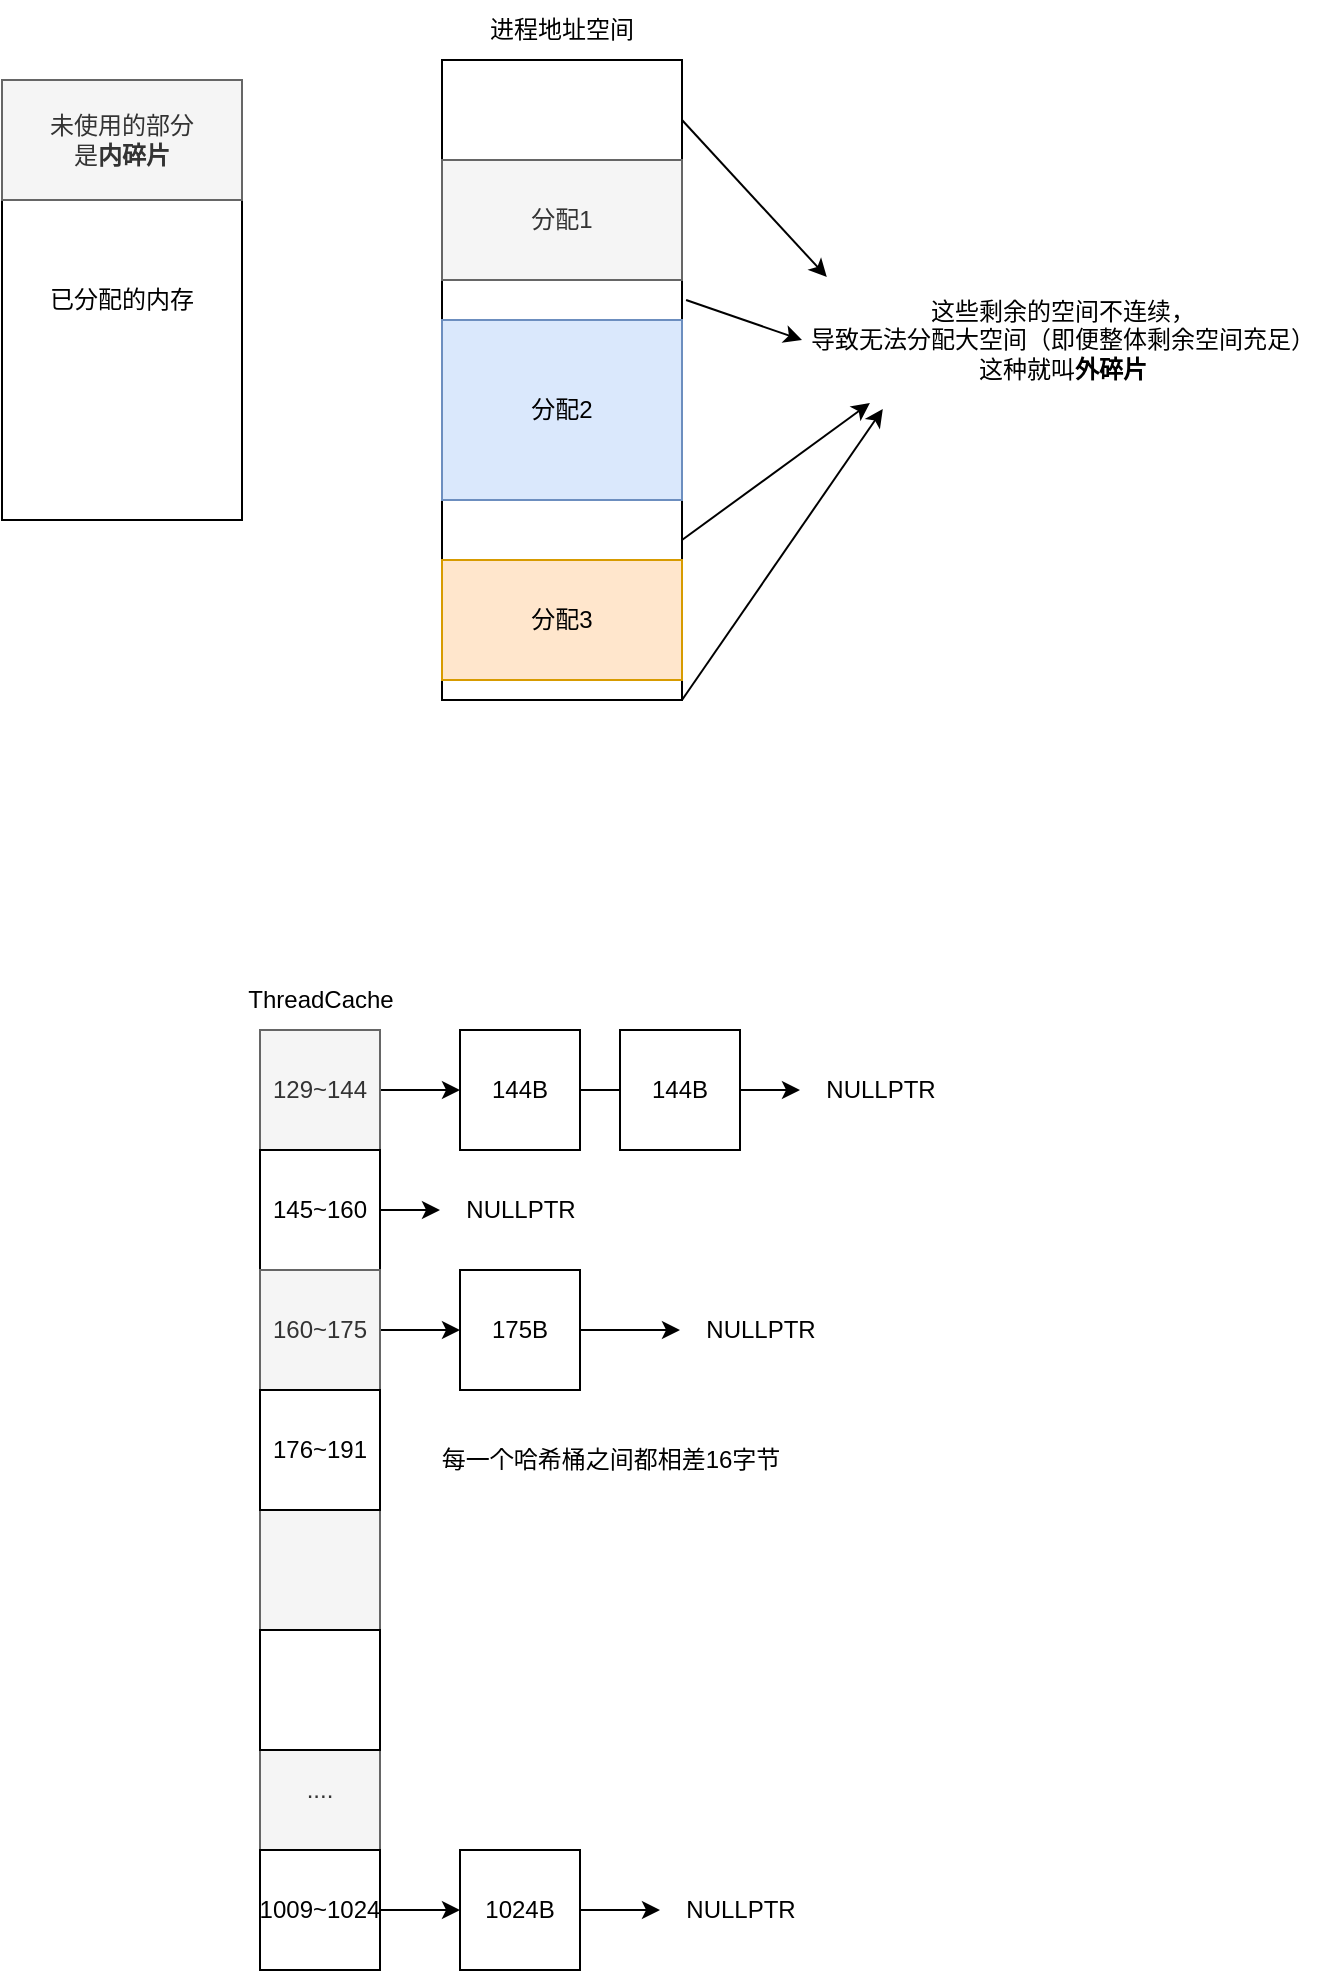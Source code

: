 <mxfile version="23.1.5" type="device">
  <diagram name="第 1 页" id="-S2tFFtkINJocTdcbrvZ">
    <mxGraphModel dx="958" dy="662" grid="1" gridSize="10" guides="1" tooltips="1" connect="1" arrows="1" fold="1" page="1" pageScale="1" pageWidth="827" pageHeight="1169" math="0" shadow="0">
      <root>
        <mxCell id="0" />
        <mxCell id="1" parent="0" />
        <mxCell id="RD_Kn3eTQgftrucP7Ojp-1" value="已分配的内存" style="rounded=0;whiteSpace=wrap;html=1;" parent="1" vertex="1">
          <mxGeometry x="120" y="140" width="120" height="220" as="geometry" />
        </mxCell>
        <mxCell id="RD_Kn3eTQgftrucP7Ojp-2" value="" style="endArrow=none;html=1;rounded=0;entryX=1;entryY=0.25;entryDx=0;entryDy=0;exitX=0;exitY=0.25;exitDx=0;exitDy=0;" parent="1" source="RD_Kn3eTQgftrucP7Ojp-1" target="RD_Kn3eTQgftrucP7Ojp-1" edge="1">
          <mxGeometry width="50" height="50" relative="1" as="geometry">
            <mxPoint x="140" y="180" as="sourcePoint" />
            <mxPoint x="190" y="130" as="targetPoint" />
          </mxGeometry>
        </mxCell>
        <mxCell id="RD_Kn3eTQgftrucP7Ojp-4" value="" style="rounded=0;whiteSpace=wrap;html=1;" parent="1" vertex="1">
          <mxGeometry x="340" y="130" width="120" height="320" as="geometry" />
        </mxCell>
        <mxCell id="RD_Kn3eTQgftrucP7Ojp-5" value="进程地址空间" style="text;html=1;align=center;verticalAlign=middle;whiteSpace=wrap;rounded=0;" parent="1" vertex="1">
          <mxGeometry x="350" y="100" width="100" height="30" as="geometry" />
        </mxCell>
        <mxCell id="RD_Kn3eTQgftrucP7Ojp-6" value="分配1" style="rounded=0;whiteSpace=wrap;html=1;fillColor=#f5f5f5;fontColor=#333333;strokeColor=#666666;" parent="1" vertex="1">
          <mxGeometry x="340" y="180" width="120" height="60" as="geometry" />
        </mxCell>
        <mxCell id="RD_Kn3eTQgftrucP7Ojp-7" value="分配2" style="rounded=0;whiteSpace=wrap;html=1;fillColor=#dae8fc;strokeColor=#6c8ebf;" parent="1" vertex="1">
          <mxGeometry x="340" y="260" width="120" height="90" as="geometry" />
        </mxCell>
        <mxCell id="RD_Kn3eTQgftrucP7Ojp-8" value="分配3" style="rounded=0;whiteSpace=wrap;html=1;fillColor=#ffe6cc;strokeColor=#d79b00;" parent="1" vertex="1">
          <mxGeometry x="340" y="380" width="120" height="60" as="geometry" />
        </mxCell>
        <mxCell id="RD_Kn3eTQgftrucP7Ojp-9" value="" style="endArrow=classic;html=1;rounded=0;entryX=0.08;entryY=-0.025;entryDx=0;entryDy=0;entryPerimeter=0;" parent="1" target="RD_Kn3eTQgftrucP7Ojp-10" edge="1">
          <mxGeometry width="50" height="50" relative="1" as="geometry">
            <mxPoint x="460" y="160" as="sourcePoint" />
            <mxPoint x="530" y="240" as="targetPoint" />
          </mxGeometry>
        </mxCell>
        <mxCell id="RD_Kn3eTQgftrucP7Ojp-10" value="这些剩余的空间不连续，&lt;br&gt;导致无法分配大空间（即便整体剩余空间充足）&lt;br&gt;这种就叫&lt;b&gt;外碎片&lt;/b&gt;" style="text;html=1;align=center;verticalAlign=middle;resizable=0;points=[];autosize=1;strokeColor=none;fillColor=none;" parent="1" vertex="1">
          <mxGeometry x="510" y="240" width="280" height="60" as="geometry" />
        </mxCell>
        <mxCell id="RD_Kn3eTQgftrucP7Ojp-11" value="" style="endArrow=classic;html=1;rounded=0;exitX=1.017;exitY=0.375;exitDx=0;exitDy=0;exitPerimeter=0;" parent="1" source="RD_Kn3eTQgftrucP7Ojp-4" edge="1">
          <mxGeometry width="50" height="50" relative="1" as="geometry">
            <mxPoint x="460" y="260" as="sourcePoint" />
            <mxPoint x="520" y="270" as="targetPoint" />
          </mxGeometry>
        </mxCell>
        <mxCell id="RD_Kn3eTQgftrucP7Ojp-12" value="" style="endArrow=classic;html=1;rounded=0;entryX=0.157;entryY=1.025;entryDx=0;entryDy=0;entryPerimeter=0;" parent="1" target="RD_Kn3eTQgftrucP7Ojp-10" edge="1">
          <mxGeometry width="50" height="50" relative="1" as="geometry">
            <mxPoint x="460" y="370" as="sourcePoint" />
            <mxPoint x="510" y="320" as="targetPoint" />
          </mxGeometry>
        </mxCell>
        <mxCell id="RD_Kn3eTQgftrucP7Ojp-13" value="" style="endArrow=classic;html=1;rounded=0;entryX=0.18;entryY=1.075;entryDx=0;entryDy=0;entryPerimeter=0;" parent="1" target="RD_Kn3eTQgftrucP7Ojp-10" edge="1">
          <mxGeometry width="50" height="50" relative="1" as="geometry">
            <mxPoint x="460" y="450" as="sourcePoint" />
            <mxPoint x="510" y="400" as="targetPoint" />
          </mxGeometry>
        </mxCell>
        <mxCell id="RD_Kn3eTQgftrucP7Ojp-14" value="未使用的部分&lt;br style=&quot;border-color: var(--border-color);&quot;&gt;是&lt;b&gt;内碎片&lt;/b&gt;" style="rounded=0;whiteSpace=wrap;html=1;fillColor=#f5f5f5;fontColor=#333333;strokeColor=#666666;" parent="1" vertex="1">
          <mxGeometry x="120" y="140" width="120" height="60" as="geometry" />
        </mxCell>
        <mxCell id="RD_Kn3eTQgftrucP7Ojp-15" value="" style="rounded=0;whiteSpace=wrap;html=1;" parent="1" vertex="1">
          <mxGeometry x="249" y="615" width="60" height="460" as="geometry" />
        </mxCell>
        <mxCell id="RD_Kn3eTQgftrucP7Ojp-29" value="" style="edgeStyle=orthogonalEdgeStyle;rounded=0;orthogonalLoop=1;jettySize=auto;html=1;" parent="1" source="RD_Kn3eTQgftrucP7Ojp-16" target="RD_Kn3eTQgftrucP7Ojp-26" edge="1">
          <mxGeometry relative="1" as="geometry" />
        </mxCell>
        <mxCell id="RD_Kn3eTQgftrucP7Ojp-16" value="129~144" style="rounded=0;whiteSpace=wrap;html=1;fillColor=#f5f5f5;fontColor=#333333;strokeColor=#666666;" parent="1" vertex="1">
          <mxGeometry x="249" y="615" width="60" height="60" as="geometry" />
        </mxCell>
        <mxCell id="RD_Kn3eTQgftrucP7Ojp-32" value="" style="edgeStyle=orthogonalEdgeStyle;rounded=0;orthogonalLoop=1;jettySize=auto;html=1;" parent="1" source="RD_Kn3eTQgftrucP7Ojp-18" target="RD_Kn3eTQgftrucP7Ojp-31" edge="1">
          <mxGeometry relative="1" as="geometry" />
        </mxCell>
        <mxCell id="RD_Kn3eTQgftrucP7Ojp-18" value="145~160" style="rounded=0;whiteSpace=wrap;html=1;" parent="1" vertex="1">
          <mxGeometry x="249" y="675" width="60" height="60" as="geometry" />
        </mxCell>
        <mxCell id="RD_Kn3eTQgftrucP7Ojp-19" value="" style="rounded=0;whiteSpace=wrap;html=1;fillColor=#f5f5f5;fontColor=#333333;strokeColor=#666666;" parent="1" vertex="1">
          <mxGeometry x="249" y="855" width="60" height="60" as="geometry" />
        </mxCell>
        <mxCell id="RD_Kn3eTQgftrucP7Ojp-20" value="...." style="rounded=0;whiteSpace=wrap;html=1;fillColor=#f5f5f5;fontColor=#333333;strokeColor=#666666;" parent="1" vertex="1">
          <mxGeometry x="249" y="965" width="60" height="60" as="geometry" />
        </mxCell>
        <mxCell id="RD_Kn3eTQgftrucP7Ojp-30" value="" style="edgeStyle=orthogonalEdgeStyle;rounded=0;orthogonalLoop=1;jettySize=auto;html=1;" parent="1" source="RD_Kn3eTQgftrucP7Ojp-22" target="RD_Kn3eTQgftrucP7Ojp-28" edge="1">
          <mxGeometry relative="1" as="geometry" />
        </mxCell>
        <mxCell id="RD_Kn3eTQgftrucP7Ojp-22" value="160~175" style="rounded=0;whiteSpace=wrap;html=1;fillColor=#f5f5f5;fontColor=#333333;strokeColor=#666666;" parent="1" vertex="1">
          <mxGeometry x="249" y="735" width="60" height="60" as="geometry" />
        </mxCell>
        <mxCell id="RD_Kn3eTQgftrucP7Ojp-23" value="176~191" style="rounded=0;whiteSpace=wrap;html=1;" parent="1" vertex="1">
          <mxGeometry x="249" y="795" width="60" height="60" as="geometry" />
        </mxCell>
        <mxCell id="RD_Kn3eTQgftrucP7Ojp-24" value="" style="rounded=0;whiteSpace=wrap;html=1;" parent="1" vertex="1">
          <mxGeometry x="249" y="915" width="60" height="60" as="geometry" />
        </mxCell>
        <mxCell id="RD_Kn3eTQgftrucP7Ojp-34" value="" style="edgeStyle=orthogonalEdgeStyle;rounded=0;orthogonalLoop=1;jettySize=auto;html=1;" parent="1" source="RD_Kn3eTQgftrucP7Ojp-26" target="RD_Kn3eTQgftrucP7Ojp-33" edge="1">
          <mxGeometry relative="1" as="geometry" />
        </mxCell>
        <mxCell id="RD_Kn3eTQgftrucP7Ojp-26" value="144B" style="rounded=0;whiteSpace=wrap;html=1;" parent="1" vertex="1">
          <mxGeometry x="349" y="615" width="60" height="60" as="geometry" />
        </mxCell>
        <mxCell id="RD_Kn3eTQgftrucP7Ojp-27" value="144B" style="rounded=0;whiteSpace=wrap;html=1;" parent="1" vertex="1">
          <mxGeometry x="429" y="615" width="60" height="60" as="geometry" />
        </mxCell>
        <mxCell id="RD_Kn3eTQgftrucP7Ojp-36" value="" style="edgeStyle=orthogonalEdgeStyle;rounded=0;orthogonalLoop=1;jettySize=auto;html=1;" parent="1" source="RD_Kn3eTQgftrucP7Ojp-28" target="RD_Kn3eTQgftrucP7Ojp-35" edge="1">
          <mxGeometry relative="1" as="geometry" />
        </mxCell>
        <mxCell id="RD_Kn3eTQgftrucP7Ojp-28" value="175B" style="rounded=0;whiteSpace=wrap;html=1;" parent="1" vertex="1">
          <mxGeometry x="349" y="735" width="60" height="60" as="geometry" />
        </mxCell>
        <mxCell id="RD_Kn3eTQgftrucP7Ojp-31" value="NULLPTR" style="text;html=1;align=center;verticalAlign=middle;resizable=0;points=[];autosize=1;strokeColor=none;fillColor=none;" parent="1" vertex="1">
          <mxGeometry x="339" y="690" width="80" height="30" as="geometry" />
        </mxCell>
        <mxCell id="RD_Kn3eTQgftrucP7Ojp-33" value="NULLPTR" style="text;html=1;align=center;verticalAlign=middle;resizable=0;points=[];autosize=1;strokeColor=none;fillColor=none;" parent="1" vertex="1">
          <mxGeometry x="519" y="630" width="80" height="30" as="geometry" />
        </mxCell>
        <mxCell id="RD_Kn3eTQgftrucP7Ojp-35" value="NULLPTR" style="text;html=1;align=center;verticalAlign=middle;resizable=0;points=[];autosize=1;strokeColor=none;fillColor=none;" parent="1" vertex="1">
          <mxGeometry x="459" y="750" width="80" height="30" as="geometry" />
        </mxCell>
        <mxCell id="RD_Kn3eTQgftrucP7Ojp-37" value="ThreadCache" style="text;html=1;align=center;verticalAlign=middle;resizable=0;points=[];autosize=1;strokeColor=none;fillColor=none;" parent="1" vertex="1">
          <mxGeometry x="229" y="585" width="100" height="30" as="geometry" />
        </mxCell>
        <mxCell id="X0fFuHbSTyEUpfdh1TxO-4" value="" style="edgeStyle=orthogonalEdgeStyle;rounded=0;orthogonalLoop=1;jettySize=auto;html=1;" edge="1" parent="1" source="RD_Kn3eTQgftrucP7Ojp-38" target="X0fFuHbSTyEUpfdh1TxO-3">
          <mxGeometry relative="1" as="geometry" />
        </mxCell>
        <mxCell id="RD_Kn3eTQgftrucP7Ojp-38" value="1009~1024" style="rounded=0;whiteSpace=wrap;html=1;" parent="1" vertex="1">
          <mxGeometry x="249" y="1025" width="60" height="60" as="geometry" />
        </mxCell>
        <mxCell id="X0fFuHbSTyEUpfdh1TxO-1" value="每一个哈希桶之间都相差16字节" style="text;html=1;align=center;verticalAlign=middle;resizable=0;points=[];autosize=1;strokeColor=none;fillColor=none;" vertex="1" parent="1">
          <mxGeometry x="329" y="815" width="190" height="30" as="geometry" />
        </mxCell>
        <mxCell id="X0fFuHbSTyEUpfdh1TxO-6" value="" style="edgeStyle=orthogonalEdgeStyle;rounded=0;orthogonalLoop=1;jettySize=auto;html=1;" edge="1" parent="1" source="X0fFuHbSTyEUpfdh1TxO-3" target="X0fFuHbSTyEUpfdh1TxO-5">
          <mxGeometry relative="1" as="geometry" />
        </mxCell>
        <mxCell id="X0fFuHbSTyEUpfdh1TxO-3" value="1024B" style="rounded=0;whiteSpace=wrap;html=1;" vertex="1" parent="1">
          <mxGeometry x="349" y="1025" width="60" height="60" as="geometry" />
        </mxCell>
        <mxCell id="X0fFuHbSTyEUpfdh1TxO-5" value="NULLPTR" style="text;html=1;align=center;verticalAlign=middle;resizable=0;points=[];autosize=1;strokeColor=none;fillColor=none;" vertex="1" parent="1">
          <mxGeometry x="449" y="1040" width="80" height="30" as="geometry" />
        </mxCell>
      </root>
    </mxGraphModel>
  </diagram>
</mxfile>
